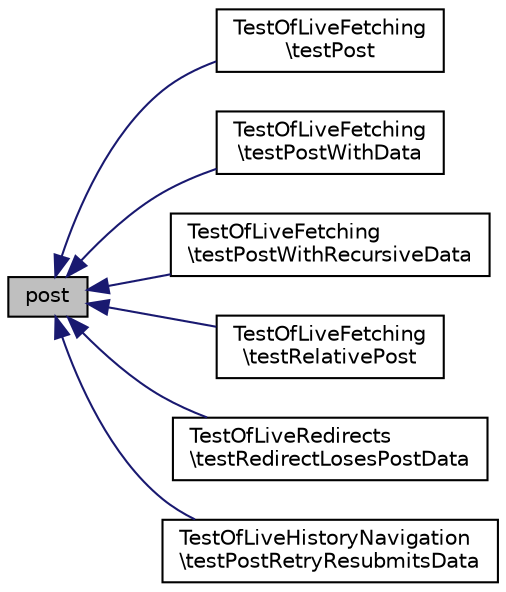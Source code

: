 digraph "post"
{
  edge [fontname="Helvetica",fontsize="10",labelfontname="Helvetica",labelfontsize="10"];
  node [fontname="Helvetica",fontsize="10",shape=record];
  rankdir="LR";
  Node1 [label="post",height=0.2,width=0.4,color="black", fillcolor="grey75", style="filled" fontcolor="black"];
  Node1 -> Node2 [dir="back",color="midnightblue",fontsize="10",style="solid",fontname="Helvetica"];
  Node2 [label="TestOfLiveFetching\l\\testPost",height=0.2,width=0.4,color="black", fillcolor="white", style="filled",URL="$class_test_of_live_fetching.html#a7bbe7025e571cab0bf9fb071857d8513"];
  Node1 -> Node3 [dir="back",color="midnightblue",fontsize="10",style="solid",fontname="Helvetica"];
  Node3 [label="TestOfLiveFetching\l\\testPostWithData",height=0.2,width=0.4,color="black", fillcolor="white", style="filled",URL="$class_test_of_live_fetching.html#ae05e044cf81aa1c9507f1799d300cb98"];
  Node1 -> Node4 [dir="back",color="midnightblue",fontsize="10",style="solid",fontname="Helvetica"];
  Node4 [label="TestOfLiveFetching\l\\testPostWithRecursiveData",height=0.2,width=0.4,color="black", fillcolor="white", style="filled",URL="$class_test_of_live_fetching.html#a626d76eb0e7d4504b9410a2b6d05008e"];
  Node1 -> Node5 [dir="back",color="midnightblue",fontsize="10",style="solid",fontname="Helvetica"];
  Node5 [label="TestOfLiveFetching\l\\testRelativePost",height=0.2,width=0.4,color="black", fillcolor="white", style="filled",URL="$class_test_of_live_fetching.html#a727079e730062d82c079a7294f53196a"];
  Node1 -> Node6 [dir="back",color="midnightblue",fontsize="10",style="solid",fontname="Helvetica"];
  Node6 [label="TestOfLiveRedirects\l\\testRedirectLosesPostData",height=0.2,width=0.4,color="black", fillcolor="white", style="filled",URL="$class_test_of_live_redirects.html#a649f7131f9d92a6338b338fbc2a003b3"];
  Node1 -> Node7 [dir="back",color="midnightblue",fontsize="10",style="solid",fontname="Helvetica"];
  Node7 [label="TestOfLiveHistoryNavigation\l\\testPostRetryResubmitsData",height=0.2,width=0.4,color="black", fillcolor="white", style="filled",URL="$class_test_of_live_history_navigation.html#ab12b8fc07ea7bdb06de8f269470d8b4e"];
}
